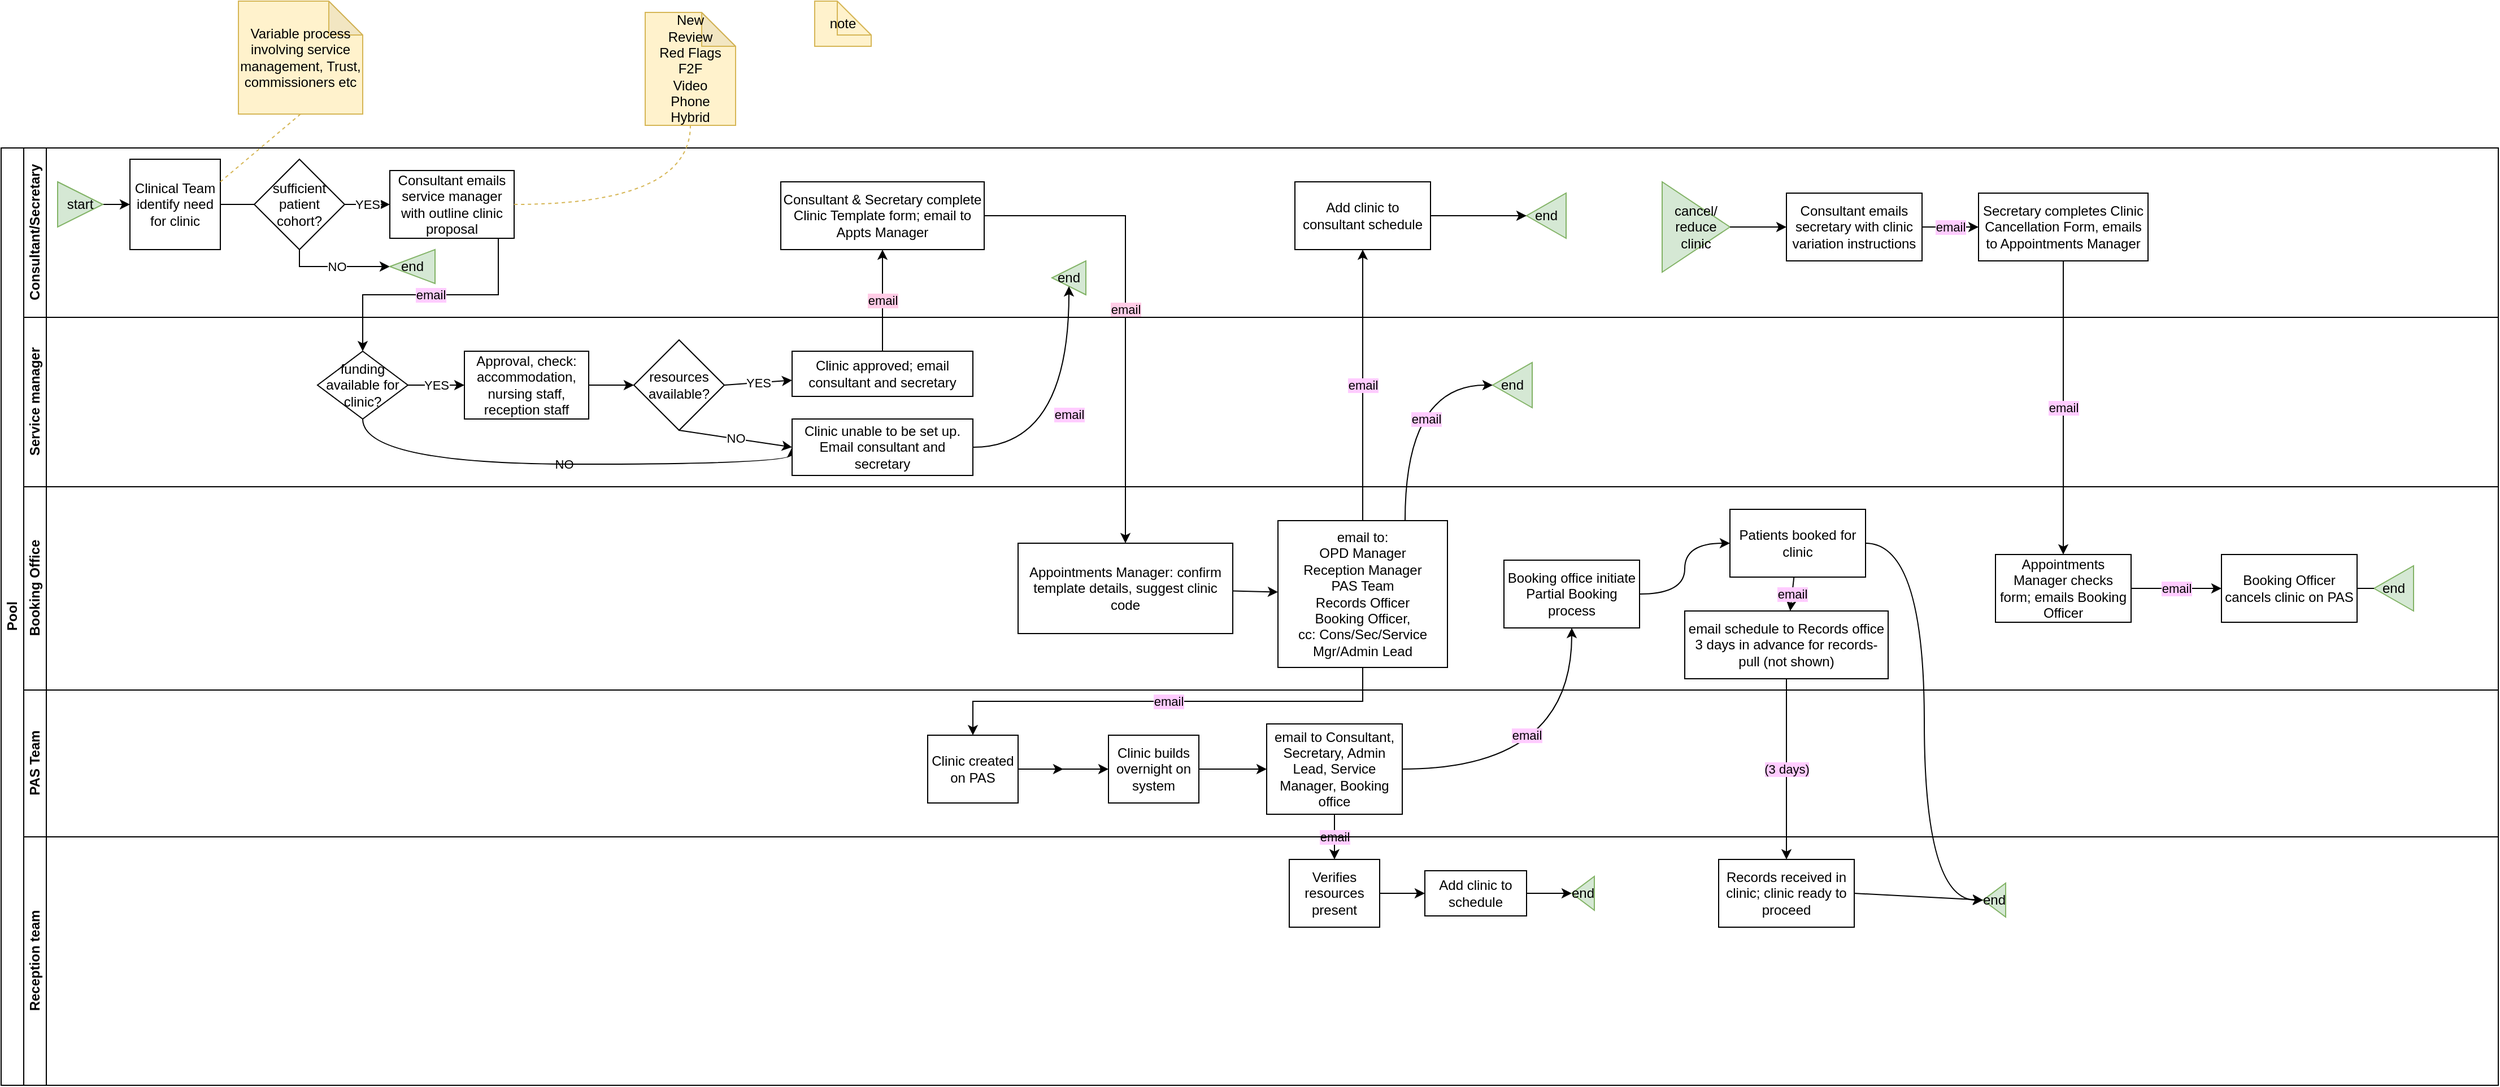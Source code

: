 <mxfile version="15.7.0" type="github">
  <diagram id="prtHgNgQTEPvFCAcTncT" name="Page-1">
    <mxGraphModel dx="1078" dy="608" grid="1" gridSize="10" guides="1" tooltips="1" connect="1" arrows="1" fold="1" page="1" pageScale="1" pageWidth="827" pageHeight="1169" math="0" shadow="0">
      <root>
        <mxCell id="0" />
        <mxCell id="1" parent="0" />
        <mxCell id="dNxyNK7c78bLwvsdeMH5-19" value="Pool" style="swimlane;html=1;childLayout=stackLayout;resizeParent=1;resizeParentMax=0;horizontal=0;startSize=20;horizontalStack=0;fillColor=default;strokeColor=default;fontColor=default;" parent="1" vertex="1">
          <mxGeometry x="130" y="140" width="2210" height="830" as="geometry" />
        </mxCell>
        <mxCell id="dNxyNK7c78bLwvsdeMH5-35" value="email" style="edgeStyle=orthogonalEdgeStyle;rounded=0;orthogonalLoop=1;jettySize=auto;html=1;endArrow=classic;endFill=1;labelBackgroundColor=#FFCCE6;fontColor=default;exitX=1;exitY=0.5;exitDx=0;exitDy=0;fillColor=#e1d5e7;" parent="dNxyNK7c78bLwvsdeMH5-19" source="dNxyNK7c78bLwvsdeMH5-28" target="dNxyNK7c78bLwvsdeMH5-34" edge="1">
          <mxGeometry relative="1" as="geometry" />
        </mxCell>
        <mxCell id="dNxyNK7c78bLwvsdeMH5-21" value="Consultant/Secretary" style="swimlane;html=1;startSize=20;horizontal=0;fillColor=default;strokeColor=default;fontColor=default;" parent="dNxyNK7c78bLwvsdeMH5-19" vertex="1">
          <mxGeometry x="20" width="2190" height="150" as="geometry" />
        </mxCell>
        <mxCell id="dNxyNK7c78bLwvsdeMH5-26" value="Consultant emails service manager with outline clinic proposal" style="rounded=0;whiteSpace=wrap;html=1;fontFamily=Helvetica;fontSize=12;fontColor=#000000;align=center;fillColor=default;strokeColor=default;" parent="dNxyNK7c78bLwvsdeMH5-21" vertex="1">
          <mxGeometry x="324" y="20" width="110" height="60" as="geometry" />
        </mxCell>
        <mxCell id="dNxyNK7c78bLwvsdeMH5-28" value="Consultant &amp;amp; Secretary complete Clinic Template form; email to Appts Manager" style="whiteSpace=wrap;html=1;fontFamily=Helvetica;fontSize=12;fontColor=#000000;align=center;fillColor=default;strokeColor=default;" parent="dNxyNK7c78bLwvsdeMH5-21" vertex="1">
          <mxGeometry x="670" y="30" width="180" height="60" as="geometry" />
        </mxCell>
        <mxCell id="bUu3UqVvejy8OzPvvDE9-3" value="YES" style="edgeStyle=orthogonalEdgeStyle;rounded=0;orthogonalLoop=1;jettySize=auto;html=1;exitX=1;exitY=0.5;exitDx=0;exitDy=0;entryX=0;entryY=0.5;entryDx=0;entryDy=0;labelBackgroundColor=default;fontColor=default;strokeColor=default;startArrow=none;fillColor=default;" parent="dNxyNK7c78bLwvsdeMH5-21" source="bUu3UqVvejy8OzPvvDE9-5" target="dNxyNK7c78bLwvsdeMH5-26" edge="1">
          <mxGeometry relative="1" as="geometry" />
        </mxCell>
        <mxCell id="bUu3UqVvejy8OzPvvDE9-2" value="Clinical Team identify need for clinic" style="whiteSpace=wrap;html=1;aspect=fixed;fontColor=default;strokeColor=default;fillColor=default;" parent="dNxyNK7c78bLwvsdeMH5-21" vertex="1">
          <mxGeometry x="94" y="10" width="80" height="80" as="geometry" />
        </mxCell>
        <mxCell id="bUu3UqVvejy8OzPvvDE9-5" value="sufficient patient cohort?" style="rhombus;whiteSpace=wrap;html=1;fontColor=default;strokeColor=default;fillColor=default;" parent="dNxyNK7c78bLwvsdeMH5-21" vertex="1">
          <mxGeometry x="204" y="10" width="80" height="80" as="geometry" />
        </mxCell>
        <mxCell id="bUu3UqVvejy8OzPvvDE9-6" value="" style="edgeStyle=orthogonalEdgeStyle;rounded=0;orthogonalLoop=1;jettySize=auto;html=1;exitX=1;exitY=0.5;exitDx=0;exitDy=0;entryX=0;entryY=0.5;entryDx=0;entryDy=0;labelBackgroundColor=default;fontColor=default;strokeColor=default;endArrow=none;fillColor=default;" parent="dNxyNK7c78bLwvsdeMH5-21" source="bUu3UqVvejy8OzPvvDE9-2" target="bUu3UqVvejy8OzPvvDE9-5" edge="1">
          <mxGeometry relative="1" as="geometry">
            <mxPoint x="314" y="290" as="sourcePoint" />
            <mxPoint x="454" y="290" as="targetPoint" />
          </mxGeometry>
        </mxCell>
        <mxCell id="bUu3UqVvejy8OzPvvDE9-7" value="NO" style="edgeStyle=orthogonalEdgeStyle;rounded=0;orthogonalLoop=1;jettySize=auto;html=1;exitX=0.5;exitY=1;exitDx=0;exitDy=0;labelBackgroundColor=default;fontColor=default;strokeColor=default;entryX=1;entryY=0.5;entryDx=0;entryDy=0;fillColor=default;" parent="dNxyNK7c78bLwvsdeMH5-21" source="bUu3UqVvejy8OzPvvDE9-5" target="bUu3UqVvejy8OzPvvDE9-9" edge="1">
          <mxGeometry relative="1" as="geometry">
            <mxPoint x="298" y="100" as="targetPoint" />
            <Array as="points">
              <mxPoint x="244" y="105" />
            </Array>
          </mxGeometry>
        </mxCell>
        <mxCell id="bUu3UqVvejy8OzPvvDE9-9" value="end" style="triangle;whiteSpace=wrap;html=1;strokeColor=#82b366;fillColor=#d5e8d4;comic=0;direction=west;fontColor=default;" parent="dNxyNK7c78bLwvsdeMH5-21" vertex="1">
          <mxGeometry x="324" y="90" width="40" height="30" as="geometry" />
        </mxCell>
        <mxCell id="bUu3UqVvejy8OzPvvDE9-26" style="edgeStyle=orthogonalEdgeStyle;rounded=0;orthogonalLoop=1;jettySize=auto;html=1;exitX=1;exitY=0.5;exitDx=0;exitDy=0;entryX=0;entryY=0.5;entryDx=0;entryDy=0;labelBackgroundColor=default;fontColor=default;strokeColor=default;fillColor=default;" parent="dNxyNK7c78bLwvsdeMH5-21" source="dNxyNK7c78bLwvsdeMH5-23" target="bUu3UqVvejy8OzPvvDE9-2" edge="1">
          <mxGeometry relative="1" as="geometry" />
        </mxCell>
        <mxCell id="dNxyNK7c78bLwvsdeMH5-23" value="start" style="triangle;whiteSpace=wrap;html=1;fillColor=#d5e8d4;strokeColor=#82b366;fontColor=default;" parent="dNxyNK7c78bLwvsdeMH5-21" vertex="1">
          <mxGeometry x="30" y="30" width="40" height="40" as="geometry" />
        </mxCell>
        <mxCell id="bUu3UqVvejy8OzPvvDE9-34" value="Add clinic to consultant schedule" style="whiteSpace=wrap;html=1;fontColor=#000000;fillColor=default;strokeColor=default;" parent="dNxyNK7c78bLwvsdeMH5-21" vertex="1">
          <mxGeometry x="1125" y="30" width="120" height="60" as="geometry" />
        </mxCell>
        <mxCell id="bUu3UqVvejy8OzPvvDE9-47" value="cancel/ reduce clinic" style="triangle;whiteSpace=wrap;html=1;labelBackgroundColor=none;comic=0;strokeColor=#82b366;fillColor=#d5e8d4;fontColor=default;" parent="dNxyNK7c78bLwvsdeMH5-21" vertex="1">
          <mxGeometry x="1450" y="30" width="60" height="80" as="geometry" />
        </mxCell>
        <mxCell id="ydvmDRrFAN9WvAYJlnI0-10" value="Secretary completes Clinic Cancellation Form, emails to Appointments Manager" style="whiteSpace=wrap;html=1;fillColor=none;comic=0;" vertex="1" parent="dNxyNK7c78bLwvsdeMH5-21">
          <mxGeometry x="1730" y="40" width="150" height="60" as="geometry" />
        </mxCell>
        <mxCell id="dNxyNK7c78bLwvsdeMH5-20" value="Service manager" style="swimlane;html=1;startSize=20;horizontal=0;fillColor=default;strokeColor=default;fontColor=default;" parent="dNxyNK7c78bLwvsdeMH5-19" vertex="1">
          <mxGeometry x="20" y="150" width="2190" height="150" as="geometry" />
        </mxCell>
        <mxCell id="ydvmDRrFAN9WvAYJlnI0-27" value="NO" style="edgeStyle=orthogonalEdgeStyle;curved=1;rounded=0;orthogonalLoop=1;jettySize=auto;html=1;exitX=0.5;exitY=1;exitDx=0;exitDy=0;entryX=0;entryY=0.5;entryDx=0;entryDy=0;labelBackgroundColor=none;" edge="1" parent="dNxyNK7c78bLwvsdeMH5-20" source="dNxyNK7c78bLwvsdeMH5-24" target="bUu3UqVvejy8OzPvvDE9-14">
          <mxGeometry relative="1" as="geometry">
            <Array as="points">
              <mxPoint x="300" y="130" />
              <mxPoint x="680" y="130" />
            </Array>
          </mxGeometry>
        </mxCell>
        <mxCell id="dNxyNK7c78bLwvsdeMH5-24" value="funding available for clinic?" style="rhombus;rounded=0;whiteSpace=wrap;html=1;fontFamily=Helvetica;fontSize=12;fontColor=#000000;align=center;fillColor=default;strokeColor=default;" parent="dNxyNK7c78bLwvsdeMH5-20" vertex="1">
          <mxGeometry x="260" y="30" width="80" height="60" as="geometry" />
        </mxCell>
        <mxCell id="MgAUhCTMofZDbDg7m2BW-11" value="YES" style="edgeStyle=orthogonalEdgeStyle;rounded=0;orthogonalLoop=1;jettySize=auto;html=1;exitX=1;exitY=0.5;exitDx=0;exitDy=0;entryX=0;entryY=0.5;entryDx=0;entryDy=0;fontColor=default;strokeColor=default;labelBackgroundColor=default;" parent="dNxyNK7c78bLwvsdeMH5-20" source="dNxyNK7c78bLwvsdeMH5-24" target="dNxyNK7c78bLwvsdeMH5-30" edge="1">
          <mxGeometry relative="1" as="geometry" />
        </mxCell>
        <mxCell id="bUu3UqVvejy8OzPvvDE9-13" value="" style="edgeStyle=orthogonalEdgeStyle;rounded=0;orthogonalLoop=1;jettySize=auto;html=1;labelBackgroundColor=default;fontColor=default;strokeColor=default;" parent="dNxyNK7c78bLwvsdeMH5-20" source="dNxyNK7c78bLwvsdeMH5-30" target="bUu3UqVvejy8OzPvvDE9-12" edge="1">
          <mxGeometry relative="1" as="geometry" />
        </mxCell>
        <mxCell id="dNxyNK7c78bLwvsdeMH5-30" value="Approval, check: accommodation, nursing staff,&lt;br&gt;reception staff" style="rounded=0;whiteSpace=wrap;html=1;fontFamily=Helvetica;fontSize=12;fontColor=#000000;align=center;fillColor=default;strokeColor=default;" parent="dNxyNK7c78bLwvsdeMH5-20" vertex="1">
          <mxGeometry x="390" y="30" width="110" height="60" as="geometry" />
        </mxCell>
        <mxCell id="bUu3UqVvejy8OzPvvDE9-12" value="resources available?" style="rhombus;whiteSpace=wrap;html=1;comic=0;fontColor=default;strokeColor=default;fillColor=default;" parent="dNxyNK7c78bLwvsdeMH5-20" vertex="1">
          <mxGeometry x="540" y="20" width="80" height="80" as="geometry" />
        </mxCell>
        <mxCell id="bUu3UqVvejy8OzPvvDE9-14" value="Clinic unable to be set up. Email consultant and secretary" style="whiteSpace=wrap;html=1;comic=0;fillColor=default;strokeColor=default;fontColor=default;" parent="dNxyNK7c78bLwvsdeMH5-20" vertex="1">
          <mxGeometry x="680" y="90" width="160" height="50" as="geometry" />
        </mxCell>
        <mxCell id="bUu3UqVvejy8OzPvvDE9-15" value="NO" style="rounded=0;orthogonalLoop=1;jettySize=auto;html=1;labelBackgroundColor=default;fontColor=default;strokeColor=default;exitX=0.5;exitY=1;exitDx=0;exitDy=0;entryX=0;entryY=0.5;entryDx=0;entryDy=0;" parent="dNxyNK7c78bLwvsdeMH5-20" source="bUu3UqVvejy8OzPvvDE9-12" target="bUu3UqVvejy8OzPvvDE9-14" edge="1">
          <mxGeometry relative="1" as="geometry" />
        </mxCell>
        <mxCell id="bUu3UqVvejy8OzPvvDE9-19" value="Clinic approved; email consultant and secretary" style="whiteSpace=wrap;html=1;comic=0;fillColor=default;strokeColor=default;fontColor=default;" parent="dNxyNK7c78bLwvsdeMH5-20" vertex="1">
          <mxGeometry x="680" y="30" width="160" height="40" as="geometry" />
        </mxCell>
        <mxCell id="bUu3UqVvejy8OzPvvDE9-20" value="YES" style="rounded=0;orthogonalLoop=1;jettySize=auto;html=1;labelBackgroundColor=default;fontColor=default;strokeColor=default;exitX=1;exitY=0.5;exitDx=0;exitDy=0;" parent="dNxyNK7c78bLwvsdeMH5-20" source="bUu3UqVvejy8OzPvvDE9-12" target="bUu3UqVvejy8OzPvvDE9-19" edge="1">
          <mxGeometry relative="1" as="geometry" />
        </mxCell>
        <mxCell id="ydvmDRrFAN9WvAYJlnI0-3" value="end" style="triangle;direction=west;whiteSpace=wrap;html=1;fillColor=#d5e8d4;strokeColor=#82b366;" vertex="1" parent="dNxyNK7c78bLwvsdeMH5-20">
          <mxGeometry x="1300" y="40" width="35" height="40" as="geometry" />
        </mxCell>
        <mxCell id="dNxyNK7c78bLwvsdeMH5-22" value="Booking Office" style="swimlane;html=1;startSize=20;horizontal=0;fillColor=default;strokeColor=default;fontColor=default;" parent="dNxyNK7c78bLwvsdeMH5-19" vertex="1">
          <mxGeometry x="20" y="300" width="2190" height="180" as="geometry" />
        </mxCell>
        <mxCell id="dNxyNK7c78bLwvsdeMH5-37" value="" style="rounded=0;orthogonalLoop=1;jettySize=auto;html=1;endArrow=classic;endFill=1;strokeColor=default;labelBackgroundColor=default;fontColor=default;" parent="dNxyNK7c78bLwvsdeMH5-22" source="dNxyNK7c78bLwvsdeMH5-34" target="dNxyNK7c78bLwvsdeMH5-36" edge="1">
          <mxGeometry relative="1" as="geometry" />
        </mxCell>
        <mxCell id="dNxyNK7c78bLwvsdeMH5-34" value="Appointments Manager: confirm template details,&amp;nbsp;suggest clinic code" style="rounded=0;whiteSpace=wrap;html=1;fontFamily=Helvetica;fontSize=12;fontColor=#000000;align=center;fillColor=default;strokeColor=default;" parent="dNxyNK7c78bLwvsdeMH5-22" vertex="1">
          <mxGeometry x="880" y="50" width="190" height="80" as="geometry" />
        </mxCell>
        <mxCell id="dNxyNK7c78bLwvsdeMH5-36" value="email to:&lt;br&gt;OPD Manager&lt;br&gt;Reception Manager&lt;br&gt;PAS Team&lt;br&gt;Records Officer&lt;br&gt;Booking Officer,&lt;br&gt;cc: Cons/Sec/Service Mgr/Admin Lead" style="whiteSpace=wrap;html=1;fontFamily=Helvetica;fontSize=12;fontColor=#000000;align=center;fillColor=default;strokeColor=default;" parent="dNxyNK7c78bLwvsdeMH5-22" vertex="1">
          <mxGeometry x="1110" y="30" width="150" height="130" as="geometry" />
        </mxCell>
        <mxCell id="bUu3UqVvejy8OzPvvDE9-36" value="Booking office initiate Partial Booking process" style="whiteSpace=wrap;html=1;fontColor=#000000;fillColor=default;strokeColor=default;" parent="dNxyNK7c78bLwvsdeMH5-22" vertex="1">
          <mxGeometry x="1310" y="65" width="120" height="60" as="geometry" />
        </mxCell>
        <mxCell id="bUu3UqVvejy8OzPvvDE9-39" value="Patients booked for clinic" style="whiteSpace=wrap;html=1;fontColor=#000000;fillColor=default;strokeColor=default;" parent="dNxyNK7c78bLwvsdeMH5-22" vertex="1">
          <mxGeometry x="1510" y="20" width="120" height="60" as="geometry" />
        </mxCell>
        <mxCell id="bUu3UqVvejy8OzPvvDE9-40" value="" style="edgeStyle=orthogonalEdgeStyle;curved=1;rounded=0;jumpStyle=arc;orthogonalLoop=1;jettySize=auto;html=1;labelBackgroundColor=default;fontColor=default;strokeColor=default;fillColor=default;" parent="dNxyNK7c78bLwvsdeMH5-22" source="bUu3UqVvejy8OzPvvDE9-36" target="bUu3UqVvejy8OzPvvDE9-39" edge="1">
          <mxGeometry relative="1" as="geometry" />
        </mxCell>
        <mxCell id="bUu3UqVvejy8OzPvvDE9-45" value="email schedule to Records office 3 days in advance for records-pull (not shown)" style="whiteSpace=wrap;html=1;fontColor=#000000;fillColor=default;strokeColor=default;" parent="dNxyNK7c78bLwvsdeMH5-22" vertex="1">
          <mxGeometry x="1470" y="110" width="180" height="60" as="geometry" />
        </mxCell>
        <mxCell id="bUu3UqVvejy8OzPvvDE9-46" value="email" style="rounded=0;jumpStyle=arc;orthogonalLoop=1;jettySize=auto;html=1;labelBackgroundColor=#FFCCFF;fontColor=default;strokeColor=default;fillColor=default;" parent="dNxyNK7c78bLwvsdeMH5-22" source="bUu3UqVvejy8OzPvvDE9-39" target="bUu3UqVvejy8OzPvvDE9-45" edge="1">
          <mxGeometry relative="1" as="geometry" />
        </mxCell>
        <mxCell id="ydvmDRrFAN9WvAYJlnI0-12" value="Appointments Manager checks form; emails Booking Officer" style="whiteSpace=wrap;html=1;fillColor=none;comic=0;" vertex="1" parent="dNxyNK7c78bLwvsdeMH5-22">
          <mxGeometry x="1745" y="60" width="120" height="60" as="geometry" />
        </mxCell>
        <mxCell id="bUu3UqVvejy8OzPvvDE9-33" value="email" style="rounded=0;jumpStyle=arc;orthogonalLoop=1;jettySize=auto;html=1;exitX=0.5;exitY=1;exitDx=0;exitDy=0;entryX=0.5;entryY=0;entryDx=0;entryDy=0;labelBackgroundColor=#FFCCFF;fontColor=default;strokeColor=default;fillColor=default;edgeStyle=orthogonalEdgeStyle;curved=1;" parent="dNxyNK7c78bLwvsdeMH5-19" source="bUu3UqVvejy8OzPvvDE9-30" target="MgAUhCTMofZDbDg7m2BW-9" edge="1">
          <mxGeometry relative="1" as="geometry" />
        </mxCell>
        <mxCell id="MgAUhCTMofZDbDg7m2BW-1" value="PAS Team" style="swimlane;html=1;startSize=20;horizontal=0;fillColor=default;strokeColor=default;fontColor=default;" parent="dNxyNK7c78bLwvsdeMH5-19" vertex="1">
          <mxGeometry x="20" y="480" width="2190" height="130" as="geometry" />
        </mxCell>
        <mxCell id="MgAUhCTMofZDbDg7m2BW-2" value="" style="edgeStyle=orthogonalEdgeStyle;rounded=0;orthogonalLoop=1;jettySize=auto;html=1;endArrow=classic;endFill=1;strokeColor=default;labelBackgroundColor=default;fontColor=default;" parent="MgAUhCTMofZDbDg7m2BW-1" source="MgAUhCTMofZDbDg7m2BW-3" edge="1">
          <mxGeometry relative="1" as="geometry">
            <mxPoint x="920" y="70" as="targetPoint" />
          </mxGeometry>
        </mxCell>
        <mxCell id="MgAUhCTMofZDbDg7m2BW-3" value="Clinic created on PAS" style="rounded=0;whiteSpace=wrap;html=1;fontFamily=Helvetica;fontSize=12;fontColor=default;align=center;strokeColor=default;labelBackgroundColor=default;" parent="MgAUhCTMofZDbDg7m2BW-1" vertex="1">
          <mxGeometry x="800" y="40" width="80" height="60" as="geometry" />
        </mxCell>
        <mxCell id="bUu3UqVvejy8OzPvvDE9-28" value="Clinic builds overnight on system" style="rounded=0;whiteSpace=wrap;html=1;fontFamily=Helvetica;fontSize=12;fontColor=default;align=center;strokeColor=default;labelBackgroundColor=default;" parent="MgAUhCTMofZDbDg7m2BW-1" vertex="1">
          <mxGeometry x="960" y="40" width="80" height="60" as="geometry" />
        </mxCell>
        <mxCell id="bUu3UqVvejy8OzPvvDE9-29" value="" style="edgeStyle=orthogonalEdgeStyle;rounded=0;orthogonalLoop=1;jettySize=auto;html=1;labelBackgroundColor=default;fontColor=default;strokeColor=default;fillColor=default;" parent="MgAUhCTMofZDbDg7m2BW-1" source="MgAUhCTMofZDbDg7m2BW-3" target="bUu3UqVvejy8OzPvvDE9-28" edge="1">
          <mxGeometry relative="1" as="geometry" />
        </mxCell>
        <mxCell id="bUu3UqVvejy8OzPvvDE9-30" value="email to Consultant, Secretary, Admin Lead, Service Manager, Booking office" style="whiteSpace=wrap;html=1;rounded=0;fontColor=default;strokeColor=default;labelBackgroundColor=default;fillColor=default;" parent="MgAUhCTMofZDbDg7m2BW-1" vertex="1">
          <mxGeometry x="1100" y="30" width="120" height="80" as="geometry" />
        </mxCell>
        <mxCell id="bUu3UqVvejy8OzPvvDE9-31" value="" style="edgeStyle=orthogonalEdgeStyle;rounded=0;orthogonalLoop=1;jettySize=auto;html=1;labelBackgroundColor=default;fontColor=default;strokeColor=default;fillColor=default;" parent="MgAUhCTMofZDbDg7m2BW-1" source="bUu3UqVvejy8OzPvvDE9-28" target="bUu3UqVvejy8OzPvvDE9-30" edge="1">
          <mxGeometry relative="1" as="geometry" />
        </mxCell>
        <mxCell id="bUu3UqVvejy8OzPvvDE9-11" value="email" style="edgeStyle=orthogonalEdgeStyle;rounded=0;orthogonalLoop=1;jettySize=auto;html=1;labelBackgroundColor=#FFCCFF;fontColor=default;strokeColor=default;" parent="dNxyNK7c78bLwvsdeMH5-19" source="dNxyNK7c78bLwvsdeMH5-26" target="dNxyNK7c78bLwvsdeMH5-24" edge="1">
          <mxGeometry relative="1" as="geometry">
            <Array as="points">
              <mxPoint x="440" y="130" />
              <mxPoint x="320" y="130" />
            </Array>
          </mxGeometry>
        </mxCell>
        <mxCell id="bUu3UqVvejy8OzPvvDE9-21" value="email" style="rounded=0;orthogonalLoop=1;jettySize=auto;html=1;exitX=0.5;exitY=0;exitDx=0;exitDy=0;labelBackgroundColor=#FFCCE6;fontColor=default;strokeColor=default;entryX=0.5;entryY=1;entryDx=0;entryDy=0;" parent="dNxyNK7c78bLwvsdeMH5-19" source="bUu3UqVvejy8OzPvvDE9-19" target="dNxyNK7c78bLwvsdeMH5-28" edge="1">
          <mxGeometry relative="1" as="geometry" />
        </mxCell>
        <mxCell id="MgAUhCTMofZDbDg7m2BW-7" value="Reception team" style="swimlane;html=1;startSize=20;horizontal=0;fillColor=default;strokeColor=default;fontColor=default;" parent="dNxyNK7c78bLwvsdeMH5-19" vertex="1">
          <mxGeometry x="20" y="610" width="2190" height="220" as="geometry" />
        </mxCell>
        <mxCell id="MgAUhCTMofZDbDg7m2BW-8" value="" style="edgeStyle=orthogonalEdgeStyle;rounded=0;orthogonalLoop=1;jettySize=auto;html=1;endArrow=classic;endFill=1;strokeColor=default;labelBackgroundColor=default;fontColor=default;" parent="MgAUhCTMofZDbDg7m2BW-7" source="MgAUhCTMofZDbDg7m2BW-9" target="MgAUhCTMofZDbDg7m2BW-10" edge="1">
          <mxGeometry relative="1" as="geometry" />
        </mxCell>
        <mxCell id="MgAUhCTMofZDbDg7m2BW-9" value="Verifies resources present" style="rounded=0;whiteSpace=wrap;html=1;fontFamily=Helvetica;fontSize=12;fontColor=default;align=center;strokeColor=default;labelBackgroundColor=default;" parent="MgAUhCTMofZDbDg7m2BW-7" vertex="1">
          <mxGeometry x="1120" y="20" width="80" height="60" as="geometry" />
        </mxCell>
        <mxCell id="ydvmDRrFAN9WvAYJlnI0-22" style="edgeStyle=none;rounded=0;orthogonalLoop=1;jettySize=auto;html=1;exitX=1;exitY=0.5;exitDx=0;exitDy=0;entryX=1;entryY=0.5;entryDx=0;entryDy=0;labelBackgroundColor=#FFCCFF;" edge="1" parent="MgAUhCTMofZDbDg7m2BW-7" source="MgAUhCTMofZDbDg7m2BW-10" target="ydvmDRrFAN9WvAYJlnI0-20">
          <mxGeometry relative="1" as="geometry" />
        </mxCell>
        <mxCell id="MgAUhCTMofZDbDg7m2BW-10" value="Add clinic to schedule" style="whiteSpace=wrap;html=1;fontFamily=Helvetica;fontSize=12;fontColor=default;align=center;fillColor=default;strokeColor=default;labelBackgroundColor=default;" parent="MgAUhCTMofZDbDg7m2BW-7" vertex="1">
          <mxGeometry x="1240" y="30" width="90" height="40" as="geometry" />
        </mxCell>
        <mxCell id="bUu3UqVvejy8OzPvvDE9-41" value="end" style="triangle;direction=west;whiteSpace=wrap;html=1;fillColor=#d5e8d4;strokeColor=#82b366;fontColor=default;" parent="MgAUhCTMofZDbDg7m2BW-7" vertex="1">
          <mxGeometry x="1734" y="41" width="20" height="30" as="geometry" />
        </mxCell>
        <mxCell id="ydvmDRrFAN9WvAYJlnI0-20" value="end" style="triangle;direction=west;whiteSpace=wrap;html=1;fillColor=#d5e8d4;strokeColor=#82b366;fontColor=default;" vertex="1" parent="MgAUhCTMofZDbDg7m2BW-7">
          <mxGeometry x="1370" y="35" width="20" height="30" as="geometry" />
        </mxCell>
        <mxCell id="ydvmDRrFAN9WvAYJlnI0-23" value="Records received in clinic; clinic ready to proceed" style="whiteSpace=wrap;html=1;fontColor=#000000;" vertex="1" parent="MgAUhCTMofZDbDg7m2BW-7">
          <mxGeometry x="1500" y="20" width="120" height="60" as="geometry" />
        </mxCell>
        <mxCell id="ydvmDRrFAN9WvAYJlnI0-25" style="edgeStyle=none;rounded=0;orthogonalLoop=1;jettySize=auto;html=1;exitX=1;exitY=0.5;exitDx=0;exitDy=0;labelBackgroundColor=#FFCCFF;entryX=1;entryY=0.5;entryDx=0;entryDy=0;" edge="1" parent="MgAUhCTMofZDbDg7m2BW-7" source="ydvmDRrFAN9WvAYJlnI0-23" target="bUu3UqVvejy8OzPvvDE9-41">
          <mxGeometry relative="1" as="geometry">
            <mxPoint x="1710" y="80" as="targetPoint" />
          </mxGeometry>
        </mxCell>
        <mxCell id="bUu3UqVvejy8OzPvvDE9-32" value="email" style="rounded=0;orthogonalLoop=1;jettySize=auto;html=1;exitX=0.5;exitY=1;exitDx=0;exitDy=0;entryX=0.5;entryY=0;entryDx=0;entryDy=0;labelBackgroundColor=#FFCCFF;fontColor=default;strokeColor=default;fillColor=default;jumpStyle=arc;edgeStyle=orthogonalEdgeStyle;" parent="dNxyNK7c78bLwvsdeMH5-19" source="dNxyNK7c78bLwvsdeMH5-36" target="MgAUhCTMofZDbDg7m2BW-3" edge="1">
          <mxGeometry relative="1" as="geometry" />
        </mxCell>
        <mxCell id="bUu3UqVvejy8OzPvvDE9-35" value="email" style="edgeStyle=none;rounded=0;jumpStyle=arc;orthogonalLoop=1;jettySize=auto;html=1;labelBackgroundColor=#FFCCFF;fontColor=default;strokeColor=default;fillColor=default;" parent="dNxyNK7c78bLwvsdeMH5-19" source="dNxyNK7c78bLwvsdeMH5-36" target="bUu3UqVvejy8OzPvvDE9-34" edge="1">
          <mxGeometry relative="1" as="geometry" />
        </mxCell>
        <mxCell id="bUu3UqVvejy8OzPvvDE9-38" value="email" style="edgeStyle=orthogonalEdgeStyle;curved=1;rounded=0;jumpStyle=arc;orthogonalLoop=1;jettySize=auto;html=1;exitX=1;exitY=0.5;exitDx=0;exitDy=0;labelBackgroundColor=#FFCCFF;fontColor=default;strokeColor=default;fillColor=default;" parent="dNxyNK7c78bLwvsdeMH5-19" source="bUu3UqVvejy8OzPvvDE9-30" target="bUu3UqVvejy8OzPvvDE9-36" edge="1">
          <mxGeometry x="-0.2" y="30" relative="1" as="geometry">
            <mxPoint as="offset" />
          </mxGeometry>
        </mxCell>
        <mxCell id="bUu3UqVvejy8OzPvvDE9-42" value="" style="edgeStyle=orthogonalEdgeStyle;curved=1;rounded=0;jumpStyle=arc;orthogonalLoop=1;jettySize=auto;html=1;labelBackgroundColor=default;fontColor=default;strokeColor=default;fillColor=default;entryX=1;entryY=0.5;entryDx=0;entryDy=0;" parent="dNxyNK7c78bLwvsdeMH5-19" source="bUu3UqVvejy8OzPvvDE9-39" target="bUu3UqVvejy8OzPvvDE9-41" edge="1">
          <mxGeometry relative="1" as="geometry" />
        </mxCell>
        <mxCell id="ydvmDRrFAN9WvAYJlnI0-5" value="email" style="edgeStyle=orthogonalEdgeStyle;rounded=0;orthogonalLoop=1;jettySize=auto;html=1;exitX=0.75;exitY=0;exitDx=0;exitDy=0;entryX=1;entryY=0.5;entryDx=0;entryDy=0;curved=1;labelBackgroundColor=#FFCCFF;" edge="1" parent="dNxyNK7c78bLwvsdeMH5-19" source="dNxyNK7c78bLwvsdeMH5-36" target="ydvmDRrFAN9WvAYJlnI0-3">
          <mxGeometry x="-0.089" y="-17" relative="1" as="geometry">
            <mxPoint x="1" as="offset" />
          </mxGeometry>
        </mxCell>
        <mxCell id="ydvmDRrFAN9WvAYJlnI0-13" value="email" style="edgeStyle=none;rounded=0;orthogonalLoop=1;jettySize=auto;html=1;labelBackgroundColor=#FFCCFF;" edge="1" parent="dNxyNK7c78bLwvsdeMH5-19" source="ydvmDRrFAN9WvAYJlnI0-10" target="ydvmDRrFAN9WvAYJlnI0-12">
          <mxGeometry relative="1" as="geometry" />
        </mxCell>
        <mxCell id="ydvmDRrFAN9WvAYJlnI0-24" value="(3 days)" style="edgeStyle=none;rounded=0;orthogonalLoop=1;jettySize=auto;html=1;labelBackgroundColor=#FFCCFF;" edge="1" parent="dNxyNK7c78bLwvsdeMH5-19" source="bUu3UqVvejy8OzPvvDE9-45" target="ydvmDRrFAN9WvAYJlnI0-23">
          <mxGeometry relative="1" as="geometry" />
        </mxCell>
        <mxCell id="bUu3UqVvejy8OzPvvDE9-43" value="New&lt;br&gt;Review&lt;br&gt;Red Flags&lt;br&gt;F2F&lt;br&gt;Video&lt;br&gt;Phone&lt;br&gt;Hybrid" style="shape=note;whiteSpace=wrap;html=1;backgroundOutline=1;darkOpacity=0.05;labelBackgroundColor=none;comic=0;strokeColor=#d6b656;fillColor=#fff2cc;" parent="1" vertex="1">
          <mxGeometry x="700" y="20" width="80" height="100" as="geometry" />
        </mxCell>
        <mxCell id="bUu3UqVvejy8OzPvvDE9-44" style="edgeStyle=orthogonalEdgeStyle;curved=1;rounded=0;jumpStyle=arc;orthogonalLoop=1;jettySize=auto;html=1;exitX=1;exitY=0.5;exitDx=0;exitDy=0;labelBackgroundColor=default;fontColor=default;strokeColor=#d6b656;fillColor=#fff2cc;endArrow=none;endFill=0;dashed=1;" parent="1" source="dNxyNK7c78bLwvsdeMH5-26" target="bUu3UqVvejy8OzPvvDE9-43" edge="1">
          <mxGeometry relative="1" as="geometry" />
        </mxCell>
        <mxCell id="cjcmX-COb20PdfYsusR8-2" value="note" style="shape=note;rounded=0;whiteSpace=wrap;html=1;labelBackgroundColor=none;fillColor=#fff2cc;strokeColor=#d6b656;" parent="1" vertex="1">
          <mxGeometry x="850" y="10" width="50" height="40" as="geometry" />
        </mxCell>
        <mxCell id="cjcmX-COb20PdfYsusR8-4" value="" style="edgeStyle=none;rounded=0;orthogonalLoop=1;jettySize=auto;exitX=0.5;exitY=1;exitDx=0;exitDy=0;exitPerimeter=0;entryX=1;entryY=0.25;entryDx=0;entryDy=0;dashed=1;labelBackgroundColor=#FFCCE6;endArrow=none;endFill=0;fillColor=#fff2cc;strokeColor=#d6b656;" parent="1" source="cjcmX-COb20PdfYsusR8-3" target="bUu3UqVvejy8OzPvvDE9-2" edge="1">
          <mxGeometry relative="1" as="geometry" />
        </mxCell>
        <mxCell id="cjcmX-COb20PdfYsusR8-3" value="Variable process involving service management, Trust, commissioners etc" style="shape=note;whiteSpace=wrap;html=1;backgroundOutline=1;darkOpacity=0.05;labelBackgroundColor=none;fillColor=#fff2cc;strokeColor=#d6b656;" parent="1" vertex="1">
          <mxGeometry x="340" y="10" width="110" height="100" as="geometry" />
        </mxCell>
        <mxCell id="ydvmDRrFAN9WvAYJlnI0-1" value="end" style="triangle;direction=west;whiteSpace=wrap;html=1;fillColor=#d5e8d4;strokeColor=#82b366;" vertex="1" parent="1">
          <mxGeometry x="1480" y="180" width="35" height="40" as="geometry" />
        </mxCell>
        <mxCell id="ydvmDRrFAN9WvAYJlnI0-2" value="" style="edgeStyle=orthogonalEdgeStyle;rounded=0;orthogonalLoop=1;jettySize=auto;html=1;" edge="1" parent="1" source="bUu3UqVvejy8OzPvvDE9-34" target="ydvmDRrFAN9WvAYJlnI0-1">
          <mxGeometry relative="1" as="geometry" />
        </mxCell>
        <mxCell id="ydvmDRrFAN9WvAYJlnI0-11" value="email" style="edgeStyle=orthogonalEdgeStyle;curved=1;rounded=0;orthogonalLoop=1;jettySize=auto;html=1;labelBackgroundColor=#FFCCFF;" edge="1" parent="1" source="ydvmDRrFAN9WvAYJlnI0-8" target="ydvmDRrFAN9WvAYJlnI0-10">
          <mxGeometry relative="1" as="geometry" />
        </mxCell>
        <mxCell id="ydvmDRrFAN9WvAYJlnI0-8" value="Consultant emails secretary with clinic variation instructions" style="whiteSpace=wrap;html=1;comic=0;fillColor=none;" vertex="1" parent="1">
          <mxGeometry x="1710" y="180" width="120" height="60" as="geometry" />
        </mxCell>
        <mxCell id="ydvmDRrFAN9WvAYJlnI0-9" value="" style="edgeStyle=orthogonalEdgeStyle;curved=1;rounded=0;orthogonalLoop=1;jettySize=auto;html=1;labelBackgroundColor=#FFCCFF;" edge="1" parent="1" source="bUu3UqVvejy8OzPvvDE9-47" target="ydvmDRrFAN9WvAYJlnI0-8">
          <mxGeometry relative="1" as="geometry" />
        </mxCell>
        <mxCell id="ydvmDRrFAN9WvAYJlnI0-14" value="Booking Officer cancels clinic on PAS" style="whiteSpace=wrap;html=1;fillColor=none;comic=0;" vertex="1" parent="1">
          <mxGeometry x="2095" y="500" width="120" height="60" as="geometry" />
        </mxCell>
        <mxCell id="ydvmDRrFAN9WvAYJlnI0-15" value="email" style="edgeStyle=none;rounded=0;orthogonalLoop=1;jettySize=auto;html=1;labelBackgroundColor=#FFCCFF;" edge="1" parent="1" source="ydvmDRrFAN9WvAYJlnI0-12" target="ydvmDRrFAN9WvAYJlnI0-14">
          <mxGeometry relative="1" as="geometry" />
        </mxCell>
        <mxCell id="ydvmDRrFAN9WvAYJlnI0-18" value="end" style="triangle;direction=west;whiteSpace=wrap;html=1;fillColor=#d5e8d4;strokeColor=#82b366;" vertex="1" parent="1">
          <mxGeometry x="2230" y="510" width="35" height="40" as="geometry" />
        </mxCell>
        <mxCell id="ydvmDRrFAN9WvAYJlnI0-19" value="" style="edgeStyle=none;rounded=0;orthogonalLoop=1;jettySize=auto;html=1;labelBackgroundColor=#FFCCFF;endArrow=none;" edge="1" parent="1" source="ydvmDRrFAN9WvAYJlnI0-14" target="ydvmDRrFAN9WvAYJlnI0-18">
          <mxGeometry relative="1" as="geometry">
            <mxPoint x="2215" y="530" as="sourcePoint" />
            <mxPoint x="2295" y="530" as="targetPoint" />
          </mxGeometry>
        </mxCell>
        <mxCell id="bUu3UqVvejy8OzPvvDE9-16" value="end" style="triangle;direction=west;whiteSpace=wrap;html=1;comic=0;fillColor=#d5e8d4;strokeColor=#82b366;fontColor=default;" parent="1" vertex="1">
          <mxGeometry x="1060" y="240" width="30" height="30" as="geometry" />
        </mxCell>
        <mxCell id="bUu3UqVvejy8OzPvvDE9-17" value="email" style="rounded=0;orthogonalLoop=1;jettySize=auto;html=1;labelBackgroundColor=#FFCCFF;fontColor=default;strokeColor=default;edgeStyle=orthogonalEdgeStyle;curved=1;" parent="1" source="bUu3UqVvejy8OzPvvDE9-14" target="bUu3UqVvejy8OzPvvDE9-16" edge="1">
          <mxGeometry relative="1" as="geometry" />
        </mxCell>
      </root>
    </mxGraphModel>
  </diagram>
</mxfile>
